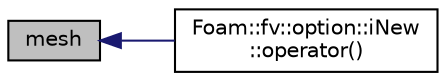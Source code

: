 digraph "mesh"
{
  bgcolor="transparent";
  edge [fontname="Helvetica",fontsize="10",labelfontname="Helvetica",labelfontsize="10"];
  node [fontname="Helvetica",fontsize="10",shape=record];
  rankdir="LR";
  Node690 [label="mesh",height=0.2,width=0.4,color="black", fillcolor="grey75", style="filled", fontcolor="black"];
  Node690 -> Node691 [dir="back",color="midnightblue",fontsize="10",style="solid",fontname="Helvetica"];
  Node691 [label="Foam::fv::option::iNew\l::operator()",height=0.2,width=0.4,color="black",URL="$a22665.html#aade9db5e363d52d9f47d6ae1f680d6f9"];
}
